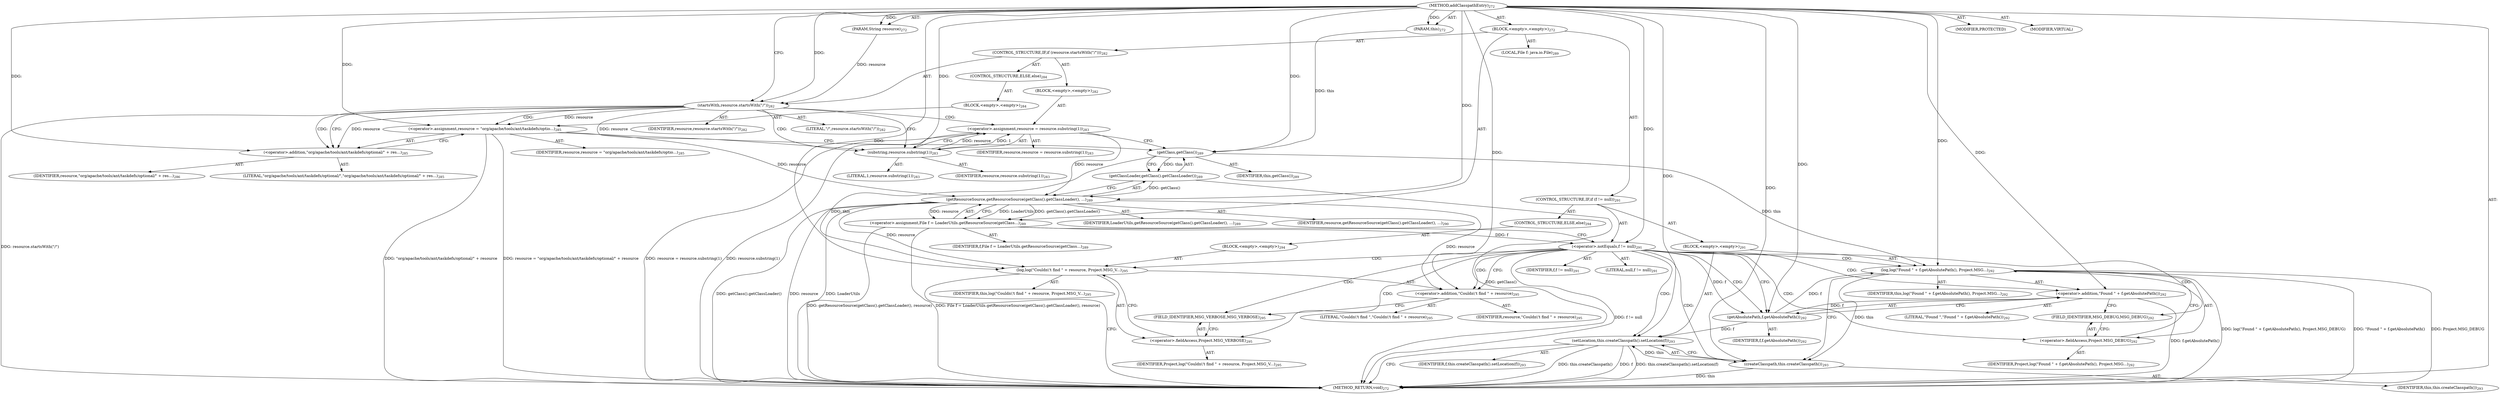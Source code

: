 digraph "addClasspathEntry" {  
"111669149713" [label = <(METHOD,addClasspathEntry)<SUB>272</SUB>> ]
"115964117000" [label = <(PARAM,this)<SUB>272</SUB>> ]
"115964117028" [label = <(PARAM,String resource)<SUB>272</SUB>> ]
"25769803795" [label = <(BLOCK,&lt;empty&gt;,&lt;empty&gt;)<SUB>272</SUB>> ]
"47244640258" [label = <(CONTROL_STRUCTURE,IF,if (resource.startsWith(&quot;/&quot;)))<SUB>282</SUB>> ]
"30064771139" [label = <(startsWith,resource.startsWith(&quot;/&quot;))<SUB>282</SUB>> ]
"68719476809" [label = <(IDENTIFIER,resource,resource.startsWith(&quot;/&quot;))<SUB>282</SUB>> ]
"90194313226" [label = <(LITERAL,&quot;/&quot;,resource.startsWith(&quot;/&quot;))<SUB>282</SUB>> ]
"25769803796" [label = <(BLOCK,&lt;empty&gt;,&lt;empty&gt;)<SUB>282</SUB>> ]
"30064771140" [label = <(&lt;operator&gt;.assignment,resource = resource.substring(1))<SUB>283</SUB>> ]
"68719476810" [label = <(IDENTIFIER,resource,resource = resource.substring(1))<SUB>283</SUB>> ]
"30064771141" [label = <(substring,resource.substring(1))<SUB>283</SUB>> ]
"68719476811" [label = <(IDENTIFIER,resource,resource.substring(1))<SUB>283</SUB>> ]
"90194313227" [label = <(LITERAL,1,resource.substring(1))<SUB>283</SUB>> ]
"47244640259" [label = <(CONTROL_STRUCTURE,ELSE,else)<SUB>284</SUB>> ]
"25769803797" [label = <(BLOCK,&lt;empty&gt;,&lt;empty&gt;)<SUB>284</SUB>> ]
"30064771142" [label = <(&lt;operator&gt;.assignment,resource = &quot;org/apache/tools/ant/taskdefs/optio...)<SUB>285</SUB>> ]
"68719476812" [label = <(IDENTIFIER,resource,resource = &quot;org/apache/tools/ant/taskdefs/optio...)<SUB>285</SUB>> ]
"30064771143" [label = <(&lt;operator&gt;.addition,&quot;org/apache/tools/ant/taskdefs/optional/&quot; + res...)<SUB>285</SUB>> ]
"90194313228" [label = <(LITERAL,&quot;org/apache/tools/ant/taskdefs/optional/&quot;,&quot;org/apache/tools/ant/taskdefs/optional/&quot; + res...)<SUB>285</SUB>> ]
"68719476813" [label = <(IDENTIFIER,resource,&quot;org/apache/tools/ant/taskdefs/optional/&quot; + res...)<SUB>286</SUB>> ]
"94489280513" [label = <(LOCAL,File f: java.io.File)<SUB>289</SUB>> ]
"30064771144" [label = <(&lt;operator&gt;.assignment,File f = LoaderUtils.getResourceSource(getClass...)<SUB>289</SUB>> ]
"68719476814" [label = <(IDENTIFIER,f,File f = LoaderUtils.getResourceSource(getClass...)<SUB>289</SUB>> ]
"30064771145" [label = <(getResourceSource,getResourceSource(getClass().getClassLoader(), ...)<SUB>289</SUB>> ]
"68719476815" [label = <(IDENTIFIER,LoaderUtils,getResourceSource(getClass().getClassLoader(), ...)<SUB>289</SUB>> ]
"30064771146" [label = <(getClassLoader,getClass().getClassLoader())<SUB>289</SUB>> ]
"30064771147" [label = <(getClass,getClass())<SUB>289</SUB>> ]
"68719476747" [label = <(IDENTIFIER,this,getClass())<SUB>289</SUB>> ]
"68719476816" [label = <(IDENTIFIER,resource,getResourceSource(getClass().getClassLoader(), ...)<SUB>290</SUB>> ]
"47244640260" [label = <(CONTROL_STRUCTURE,IF,if (f != null))<SUB>291</SUB>> ]
"30064771148" [label = <(&lt;operator&gt;.notEquals,f != null)<SUB>291</SUB>> ]
"68719476817" [label = <(IDENTIFIER,f,f != null)<SUB>291</SUB>> ]
"90194313229" [label = <(LITERAL,null,f != null)<SUB>291</SUB>> ]
"25769803798" [label = <(BLOCK,&lt;empty&gt;,&lt;empty&gt;)<SUB>291</SUB>> ]
"30064771149" [label = <(log,log(&quot;Found &quot; + f.getAbsolutePath(), Project.MSG...)<SUB>292</SUB>> ]
"68719476748" [label = <(IDENTIFIER,this,log(&quot;Found &quot; + f.getAbsolutePath(), Project.MSG...)<SUB>292</SUB>> ]
"30064771150" [label = <(&lt;operator&gt;.addition,&quot;Found &quot; + f.getAbsolutePath())<SUB>292</SUB>> ]
"90194313230" [label = <(LITERAL,&quot;Found &quot;,&quot;Found &quot; + f.getAbsolutePath())<SUB>292</SUB>> ]
"30064771151" [label = <(getAbsolutePath,f.getAbsolutePath())<SUB>292</SUB>> ]
"68719476818" [label = <(IDENTIFIER,f,f.getAbsolutePath())<SUB>292</SUB>> ]
"30064771152" [label = <(&lt;operator&gt;.fieldAccess,Project.MSG_DEBUG)<SUB>292</SUB>> ]
"68719476819" [label = <(IDENTIFIER,Project,log(&quot;Found &quot; + f.getAbsolutePath(), Project.MSG...)<SUB>292</SUB>> ]
"55834574872" [label = <(FIELD_IDENTIFIER,MSG_DEBUG,MSG_DEBUG)<SUB>292</SUB>> ]
"30064771153" [label = <(setLocation,this.createClasspath().setLocation(f))<SUB>293</SUB>> ]
"30064771154" [label = <(createClasspath,this.createClasspath())<SUB>293</SUB>> ]
"68719476749" [label = <(IDENTIFIER,this,this.createClasspath())<SUB>293</SUB>> ]
"68719476820" [label = <(IDENTIFIER,f,this.createClasspath().setLocation(f))<SUB>293</SUB>> ]
"47244640261" [label = <(CONTROL_STRUCTURE,ELSE,else)<SUB>294</SUB>> ]
"25769803799" [label = <(BLOCK,&lt;empty&gt;,&lt;empty&gt;)<SUB>294</SUB>> ]
"30064771155" [label = <(log,log(&quot;Couldn\'t find &quot; + resource, Project.MSG_V...)<SUB>295</SUB>> ]
"68719476750" [label = <(IDENTIFIER,this,log(&quot;Couldn\'t find &quot; + resource, Project.MSG_V...)<SUB>295</SUB>> ]
"30064771156" [label = <(&lt;operator&gt;.addition,&quot;Couldn\'t find &quot; + resource)<SUB>295</SUB>> ]
"90194313231" [label = <(LITERAL,&quot;Couldn\'t find &quot;,&quot;Couldn\'t find &quot; + resource)<SUB>295</SUB>> ]
"68719476821" [label = <(IDENTIFIER,resource,&quot;Couldn\'t find &quot; + resource)<SUB>295</SUB>> ]
"30064771157" [label = <(&lt;operator&gt;.fieldAccess,Project.MSG_VERBOSE)<SUB>295</SUB>> ]
"68719476822" [label = <(IDENTIFIER,Project,log(&quot;Couldn\'t find &quot; + resource, Project.MSG_V...)<SUB>295</SUB>> ]
"55834574873" [label = <(FIELD_IDENTIFIER,MSG_VERBOSE,MSG_VERBOSE)<SUB>295</SUB>> ]
"133143986224" [label = <(MODIFIER,PROTECTED)> ]
"133143986225" [label = <(MODIFIER,VIRTUAL)> ]
"128849018897" [label = <(METHOD_RETURN,void)<SUB>272</SUB>> ]
  "111669149713" -> "115964117000"  [ label = "AST: "] 
  "111669149713" -> "115964117028"  [ label = "AST: "] 
  "111669149713" -> "25769803795"  [ label = "AST: "] 
  "111669149713" -> "133143986224"  [ label = "AST: "] 
  "111669149713" -> "133143986225"  [ label = "AST: "] 
  "111669149713" -> "128849018897"  [ label = "AST: "] 
  "25769803795" -> "47244640258"  [ label = "AST: "] 
  "25769803795" -> "94489280513"  [ label = "AST: "] 
  "25769803795" -> "30064771144"  [ label = "AST: "] 
  "25769803795" -> "47244640260"  [ label = "AST: "] 
  "47244640258" -> "30064771139"  [ label = "AST: "] 
  "47244640258" -> "25769803796"  [ label = "AST: "] 
  "47244640258" -> "47244640259"  [ label = "AST: "] 
  "30064771139" -> "68719476809"  [ label = "AST: "] 
  "30064771139" -> "90194313226"  [ label = "AST: "] 
  "25769803796" -> "30064771140"  [ label = "AST: "] 
  "30064771140" -> "68719476810"  [ label = "AST: "] 
  "30064771140" -> "30064771141"  [ label = "AST: "] 
  "30064771141" -> "68719476811"  [ label = "AST: "] 
  "30064771141" -> "90194313227"  [ label = "AST: "] 
  "47244640259" -> "25769803797"  [ label = "AST: "] 
  "25769803797" -> "30064771142"  [ label = "AST: "] 
  "30064771142" -> "68719476812"  [ label = "AST: "] 
  "30064771142" -> "30064771143"  [ label = "AST: "] 
  "30064771143" -> "90194313228"  [ label = "AST: "] 
  "30064771143" -> "68719476813"  [ label = "AST: "] 
  "30064771144" -> "68719476814"  [ label = "AST: "] 
  "30064771144" -> "30064771145"  [ label = "AST: "] 
  "30064771145" -> "68719476815"  [ label = "AST: "] 
  "30064771145" -> "30064771146"  [ label = "AST: "] 
  "30064771145" -> "68719476816"  [ label = "AST: "] 
  "30064771146" -> "30064771147"  [ label = "AST: "] 
  "30064771147" -> "68719476747"  [ label = "AST: "] 
  "47244640260" -> "30064771148"  [ label = "AST: "] 
  "47244640260" -> "25769803798"  [ label = "AST: "] 
  "47244640260" -> "47244640261"  [ label = "AST: "] 
  "30064771148" -> "68719476817"  [ label = "AST: "] 
  "30064771148" -> "90194313229"  [ label = "AST: "] 
  "25769803798" -> "30064771149"  [ label = "AST: "] 
  "25769803798" -> "30064771153"  [ label = "AST: "] 
  "30064771149" -> "68719476748"  [ label = "AST: "] 
  "30064771149" -> "30064771150"  [ label = "AST: "] 
  "30064771149" -> "30064771152"  [ label = "AST: "] 
  "30064771150" -> "90194313230"  [ label = "AST: "] 
  "30064771150" -> "30064771151"  [ label = "AST: "] 
  "30064771151" -> "68719476818"  [ label = "AST: "] 
  "30064771152" -> "68719476819"  [ label = "AST: "] 
  "30064771152" -> "55834574872"  [ label = "AST: "] 
  "30064771153" -> "30064771154"  [ label = "AST: "] 
  "30064771153" -> "68719476820"  [ label = "AST: "] 
  "30064771154" -> "68719476749"  [ label = "AST: "] 
  "47244640261" -> "25769803799"  [ label = "AST: "] 
  "25769803799" -> "30064771155"  [ label = "AST: "] 
  "30064771155" -> "68719476750"  [ label = "AST: "] 
  "30064771155" -> "30064771156"  [ label = "AST: "] 
  "30064771155" -> "30064771157"  [ label = "AST: "] 
  "30064771156" -> "90194313231"  [ label = "AST: "] 
  "30064771156" -> "68719476821"  [ label = "AST: "] 
  "30064771157" -> "68719476822"  [ label = "AST: "] 
  "30064771157" -> "55834574873"  [ label = "AST: "] 
  "30064771144" -> "30064771148"  [ label = "CFG: "] 
  "30064771139" -> "30064771141"  [ label = "CFG: "] 
  "30064771139" -> "30064771143"  [ label = "CFG: "] 
  "30064771145" -> "30064771144"  [ label = "CFG: "] 
  "30064771148" -> "30064771151"  [ label = "CFG: "] 
  "30064771148" -> "30064771156"  [ label = "CFG: "] 
  "30064771140" -> "30064771147"  [ label = "CFG: "] 
  "30064771146" -> "30064771145"  [ label = "CFG: "] 
  "30064771149" -> "30064771154"  [ label = "CFG: "] 
  "30064771153" -> "128849018897"  [ label = "CFG: "] 
  "30064771141" -> "30064771140"  [ label = "CFG: "] 
  "30064771142" -> "30064771147"  [ label = "CFG: "] 
  "30064771147" -> "30064771146"  [ label = "CFG: "] 
  "30064771150" -> "55834574872"  [ label = "CFG: "] 
  "30064771152" -> "30064771149"  [ label = "CFG: "] 
  "30064771154" -> "30064771153"  [ label = "CFG: "] 
  "30064771155" -> "128849018897"  [ label = "CFG: "] 
  "30064771143" -> "30064771142"  [ label = "CFG: "] 
  "30064771151" -> "30064771150"  [ label = "CFG: "] 
  "55834574872" -> "30064771152"  [ label = "CFG: "] 
  "30064771156" -> "55834574873"  [ label = "CFG: "] 
  "30064771157" -> "30064771155"  [ label = "CFG: "] 
  "55834574873" -> "30064771157"  [ label = "CFG: "] 
  "111669149713" -> "30064771139"  [ label = "CFG: "] 
  "30064771139" -> "128849018897"  [ label = "DDG: resource.startsWith(&quot;/&quot;)"] 
  "30064771142" -> "128849018897"  [ label = "DDG: &quot;org/apache/tools/ant/taskdefs/optional/&quot; + resource"] 
  "30064771142" -> "128849018897"  [ label = "DDG: resource = &quot;org/apache/tools/ant/taskdefs/optional/&quot; + resource"] 
  "30064771140" -> "128849018897"  [ label = "DDG: resource.substring(1)"] 
  "30064771140" -> "128849018897"  [ label = "DDG: resource = resource.substring(1)"] 
  "30064771146" -> "128849018897"  [ label = "DDG: getClass()"] 
  "30064771145" -> "128849018897"  [ label = "DDG: getClass().getClassLoader()"] 
  "30064771145" -> "128849018897"  [ label = "DDG: resource"] 
  "30064771144" -> "128849018897"  [ label = "DDG: getResourceSource(getClass().getClassLoader(), resource)"] 
  "30064771144" -> "128849018897"  [ label = "DDG: File f = LoaderUtils.getResourceSource(getClass().getClassLoader(), resource)"] 
  "30064771148" -> "128849018897"  [ label = "DDG: f != null"] 
  "30064771150" -> "128849018897"  [ label = "DDG: f.getAbsolutePath()"] 
  "30064771149" -> "128849018897"  [ label = "DDG: &quot;Found &quot; + f.getAbsolutePath()"] 
  "30064771149" -> "128849018897"  [ label = "DDG: Project.MSG_DEBUG"] 
  "30064771149" -> "128849018897"  [ label = "DDG: log(&quot;Found &quot; + f.getAbsolutePath(), Project.MSG_DEBUG)"] 
  "30064771154" -> "128849018897"  [ label = "DDG: this"] 
  "30064771153" -> "128849018897"  [ label = "DDG: this.createClasspath()"] 
  "30064771153" -> "128849018897"  [ label = "DDG: f"] 
  "30064771153" -> "128849018897"  [ label = "DDG: this.createClasspath().setLocation(f)"] 
  "30064771145" -> "128849018897"  [ label = "DDG: LoaderUtils"] 
  "111669149713" -> "115964117000"  [ label = "DDG: "] 
  "111669149713" -> "115964117028"  [ label = "DDG: "] 
  "30064771145" -> "30064771144"  [ label = "DDG: LoaderUtils"] 
  "30064771145" -> "30064771144"  [ label = "DDG: getClass().getClassLoader()"] 
  "30064771145" -> "30064771144"  [ label = "DDG: resource"] 
  "115964117028" -> "30064771139"  [ label = "DDG: resource"] 
  "111669149713" -> "30064771139"  [ label = "DDG: "] 
  "30064771141" -> "30064771140"  [ label = "DDG: resource"] 
  "30064771141" -> "30064771140"  [ label = "DDG: 1"] 
  "111669149713" -> "30064771145"  [ label = "DDG: "] 
  "30064771146" -> "30064771145"  [ label = "DDG: getClass()"] 
  "30064771142" -> "30064771145"  [ label = "DDG: resource"] 
  "30064771140" -> "30064771145"  [ label = "DDG: resource"] 
  "30064771144" -> "30064771148"  [ label = "DDG: f"] 
  "111669149713" -> "30064771148"  [ label = "DDG: "] 
  "111669149713" -> "30064771142"  [ label = "DDG: "] 
  "30064771139" -> "30064771142"  [ label = "DDG: resource"] 
  "30064771147" -> "30064771146"  [ label = "DDG: this"] 
  "30064771147" -> "30064771149"  [ label = "DDG: this"] 
  "111669149713" -> "30064771149"  [ label = "DDG: "] 
  "30064771151" -> "30064771149"  [ label = "DDG: f"] 
  "30064771154" -> "30064771153"  [ label = "DDG: this"] 
  "30064771151" -> "30064771153"  [ label = "DDG: f"] 
  "111669149713" -> "30064771153"  [ label = "DDG: "] 
  "30064771139" -> "30064771141"  [ label = "DDG: resource"] 
  "111669149713" -> "30064771141"  [ label = "DDG: "] 
  "115964117000" -> "30064771147"  [ label = "DDG: this"] 
  "111669149713" -> "30064771147"  [ label = "DDG: "] 
  "111669149713" -> "30064771150"  [ label = "DDG: "] 
  "30064771151" -> "30064771150"  [ label = "DDG: f"] 
  "30064771149" -> "30064771154"  [ label = "DDG: this"] 
  "111669149713" -> "30064771154"  [ label = "DDG: "] 
  "30064771147" -> "30064771155"  [ label = "DDG: this"] 
  "111669149713" -> "30064771155"  [ label = "DDG: "] 
  "30064771145" -> "30064771155"  [ label = "DDG: resource"] 
  "111669149713" -> "30064771143"  [ label = "DDG: "] 
  "30064771139" -> "30064771143"  [ label = "DDG: resource"] 
  "30064771148" -> "30064771151"  [ label = "DDG: f"] 
  "111669149713" -> "30064771151"  [ label = "DDG: "] 
  "111669149713" -> "30064771156"  [ label = "DDG: "] 
  "30064771145" -> "30064771156"  [ label = "DDG: resource"] 
  "30064771139" -> "30064771142"  [ label = "CDG: "] 
  "30064771139" -> "30064771143"  [ label = "CDG: "] 
  "30064771139" -> "30064771140"  [ label = "CDG: "] 
  "30064771139" -> "30064771141"  [ label = "CDG: "] 
  "30064771148" -> "30064771156"  [ label = "CDG: "] 
  "30064771148" -> "30064771157"  [ label = "CDG: "] 
  "30064771148" -> "30064771154"  [ label = "CDG: "] 
  "30064771148" -> "55834574872"  [ label = "CDG: "] 
  "30064771148" -> "30064771155"  [ label = "CDG: "] 
  "30064771148" -> "55834574873"  [ label = "CDG: "] 
  "30064771148" -> "30064771152"  [ label = "CDG: "] 
  "30064771148" -> "30064771153"  [ label = "CDG: "] 
  "30064771148" -> "30064771150"  [ label = "CDG: "] 
  "30064771148" -> "30064771151"  [ label = "CDG: "] 
  "30064771148" -> "30064771149"  [ label = "CDG: "] 
}
